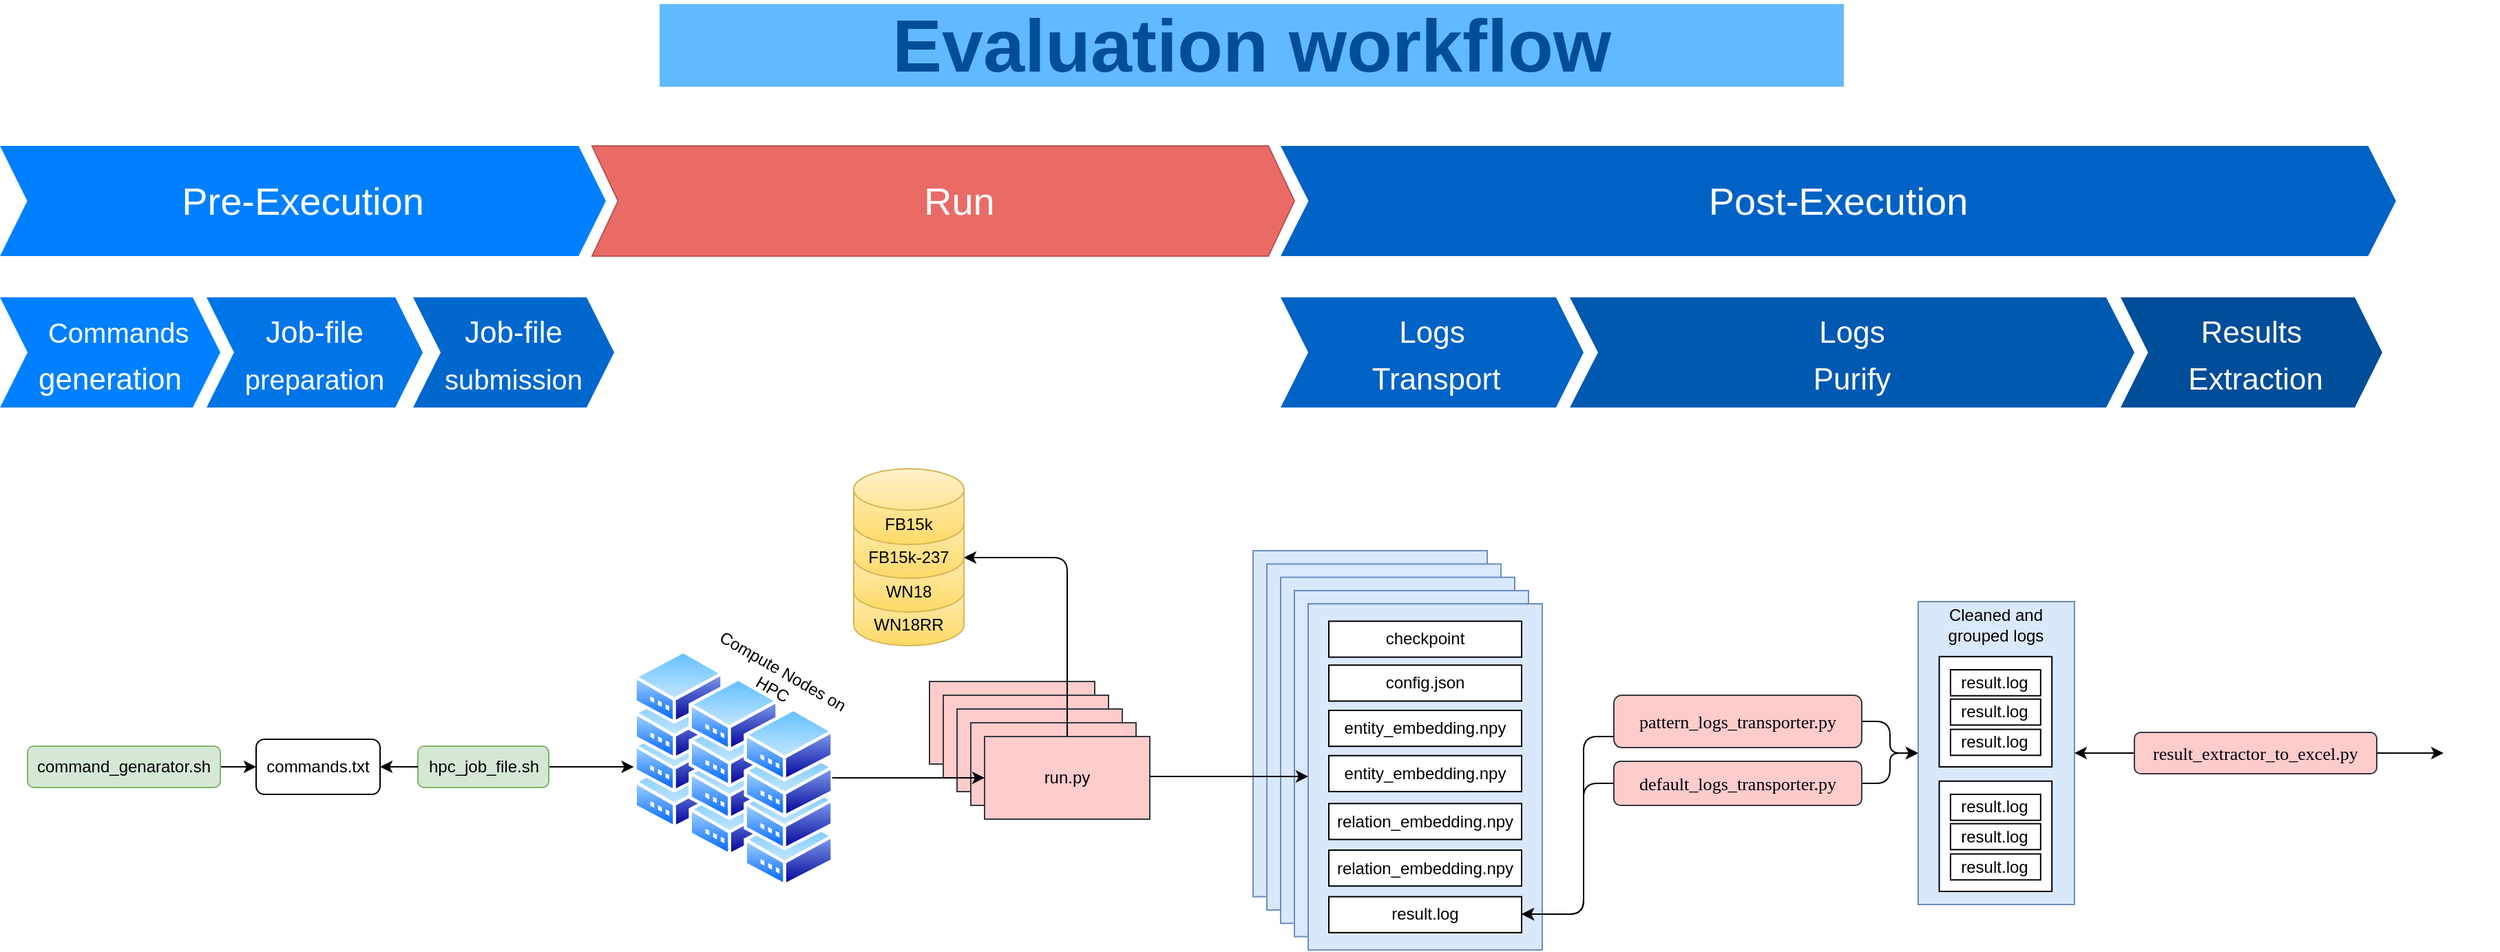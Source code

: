 <mxfile version="13.9.9" type="github">
  <diagram name="Page-1" id="e7e014a7-5840-1c2e-5031-d8a46d1fe8dd">
    <mxGraphModel dx="3146" dy="1958" grid="1" gridSize="10" guides="1" tooltips="1" connect="1" arrows="1" fold="1" page="1" pageScale="1" pageWidth="1169" pageHeight="826" background="#ffffff" math="0" shadow="0">
      <root>
        <mxCell id="0" />
        <mxCell id="1" parent="0" />
        <mxCell id="9wOc5MEG3pKJF_C7wdfZ-104" value="" style="group" vertex="1" connectable="0" parent="1">
          <mxGeometry x="740" y="-16" width="210" height="290" as="geometry" />
        </mxCell>
        <mxCell id="9wOc5MEG3pKJF_C7wdfZ-63" value="" style="group" vertex="1" connectable="0" parent="9wOc5MEG3pKJF_C7wdfZ-104">
          <mxGeometry width="170.0" height="251.333" as="geometry" />
        </mxCell>
        <mxCell id="9wOc5MEG3pKJF_C7wdfZ-58" value="" style="rounded=0;whiteSpace=wrap;html=1;fillColor=#dae8fc;strokeColor=#6c8ebf;" vertex="1" parent="9wOc5MEG3pKJF_C7wdfZ-63">
          <mxGeometry width="170.0" height="251.333" as="geometry" />
        </mxCell>
        <mxCell id="9wOc5MEG3pKJF_C7wdfZ-62" value="" style="group" vertex="1" connectable="0" parent="9wOc5MEG3pKJF_C7wdfZ-63">
          <mxGeometry x="15.0" y="12.567" width="140.0" height="226.2" as="geometry" />
        </mxCell>
        <mxCell id="9wOc5MEG3pKJF_C7wdfZ-52" value="checkpoint" style="rounded=0;whiteSpace=wrap;html=1;" vertex="1" parent="9wOc5MEG3pKJF_C7wdfZ-62">
          <mxGeometry width="140.0" height="26.1" as="geometry" />
        </mxCell>
        <mxCell id="9wOc5MEG3pKJF_C7wdfZ-54" value="config.json" style="rounded=0;whiteSpace=wrap;html=1;" vertex="1" parent="9wOc5MEG3pKJF_C7wdfZ-62">
          <mxGeometry y="31.9" width="140.0" height="26.1" as="geometry" />
        </mxCell>
        <mxCell id="9wOc5MEG3pKJF_C7wdfZ-55" value="entity_embedding.npy" style="rounded=0;whiteSpace=wrap;html=1;" vertex="1" parent="9wOc5MEG3pKJF_C7wdfZ-62">
          <mxGeometry y="64.767" width="140.0" height="26.1" as="geometry" />
        </mxCell>
        <mxCell id="9wOc5MEG3pKJF_C7wdfZ-57" value="entity_embedding.npy" style="rounded=0;whiteSpace=wrap;html=1;" vertex="1" parent="9wOc5MEG3pKJF_C7wdfZ-62">
          <mxGeometry y="97.633" width="140.0" height="26.1" as="geometry" />
        </mxCell>
        <mxCell id="9wOc5MEG3pKJF_C7wdfZ-59" value="relation_embedding.npy" style="rounded=0;whiteSpace=wrap;html=1;" vertex="1" parent="9wOc5MEG3pKJF_C7wdfZ-62">
          <mxGeometry y="132.433" width="140.0" height="26.1" as="geometry" />
        </mxCell>
        <mxCell id="9wOc5MEG3pKJF_C7wdfZ-60" value="relation_embedding.npy" style="rounded=0;whiteSpace=wrap;html=1;" vertex="1" parent="9wOc5MEG3pKJF_C7wdfZ-62">
          <mxGeometry y="166.267" width="140.0" height="26.1" as="geometry" />
        </mxCell>
        <mxCell id="9wOc5MEG3pKJF_C7wdfZ-61" value="result.log" style="rounded=0;whiteSpace=wrap;html=1;" vertex="1" parent="9wOc5MEG3pKJF_C7wdfZ-62">
          <mxGeometry y="200.1" width="140.0" height="26.1" as="geometry" />
        </mxCell>
        <mxCell id="9wOc5MEG3pKJF_C7wdfZ-64" value="" style="group" vertex="1" connectable="0" parent="9wOc5MEG3pKJF_C7wdfZ-104">
          <mxGeometry x="10" y="9.667" width="170.0" height="251.333" as="geometry" />
        </mxCell>
        <mxCell id="9wOc5MEG3pKJF_C7wdfZ-65" value="" style="rounded=0;whiteSpace=wrap;html=1;fillColor=#dae8fc;strokeColor=#6c8ebf;" vertex="1" parent="9wOc5MEG3pKJF_C7wdfZ-64">
          <mxGeometry width="170.0" height="251.333" as="geometry" />
        </mxCell>
        <mxCell id="9wOc5MEG3pKJF_C7wdfZ-66" value="" style="group" vertex="1" connectable="0" parent="9wOc5MEG3pKJF_C7wdfZ-64">
          <mxGeometry x="15.0" y="12.567" width="140.0" height="226.2" as="geometry" />
        </mxCell>
        <mxCell id="9wOc5MEG3pKJF_C7wdfZ-67" value="checkpoint" style="rounded=0;whiteSpace=wrap;html=1;" vertex="1" parent="9wOc5MEG3pKJF_C7wdfZ-66">
          <mxGeometry width="140.0" height="26.1" as="geometry" />
        </mxCell>
        <mxCell id="9wOc5MEG3pKJF_C7wdfZ-68" value="config.json" style="rounded=0;whiteSpace=wrap;html=1;" vertex="1" parent="9wOc5MEG3pKJF_C7wdfZ-66">
          <mxGeometry y="31.9" width="140.0" height="26.1" as="geometry" />
        </mxCell>
        <mxCell id="9wOc5MEG3pKJF_C7wdfZ-69" value="entity_embedding.npy" style="rounded=0;whiteSpace=wrap;html=1;" vertex="1" parent="9wOc5MEG3pKJF_C7wdfZ-66">
          <mxGeometry y="64.767" width="140.0" height="26.1" as="geometry" />
        </mxCell>
        <mxCell id="9wOc5MEG3pKJF_C7wdfZ-70" value="entity_embedding.npy" style="rounded=0;whiteSpace=wrap;html=1;" vertex="1" parent="9wOc5MEG3pKJF_C7wdfZ-66">
          <mxGeometry y="97.633" width="140.0" height="26.1" as="geometry" />
        </mxCell>
        <mxCell id="9wOc5MEG3pKJF_C7wdfZ-71" value="relation_embedding.npy" style="rounded=0;whiteSpace=wrap;html=1;" vertex="1" parent="9wOc5MEG3pKJF_C7wdfZ-66">
          <mxGeometry y="132.433" width="140.0" height="26.1" as="geometry" />
        </mxCell>
        <mxCell id="9wOc5MEG3pKJF_C7wdfZ-72" value="relation_embedding.npy" style="rounded=0;whiteSpace=wrap;html=1;" vertex="1" parent="9wOc5MEG3pKJF_C7wdfZ-66">
          <mxGeometry y="166.267" width="140.0" height="26.1" as="geometry" />
        </mxCell>
        <mxCell id="9wOc5MEG3pKJF_C7wdfZ-73" value="result.log" style="rounded=0;whiteSpace=wrap;html=1;" vertex="1" parent="9wOc5MEG3pKJF_C7wdfZ-66">
          <mxGeometry y="200.1" width="140.0" height="26.1" as="geometry" />
        </mxCell>
        <mxCell id="9wOc5MEG3pKJF_C7wdfZ-74" value="" style="group" vertex="1" connectable="0" parent="9wOc5MEG3pKJF_C7wdfZ-104">
          <mxGeometry x="20" y="19.333" width="170.0" height="251.333" as="geometry" />
        </mxCell>
        <mxCell id="9wOc5MEG3pKJF_C7wdfZ-75" value="" style="rounded=0;whiteSpace=wrap;html=1;fillColor=#dae8fc;strokeColor=#6c8ebf;" vertex="1" parent="9wOc5MEG3pKJF_C7wdfZ-74">
          <mxGeometry width="170.0" height="251.333" as="geometry" />
        </mxCell>
        <mxCell id="9wOc5MEG3pKJF_C7wdfZ-76" value="" style="group" vertex="1" connectable="0" parent="9wOc5MEG3pKJF_C7wdfZ-74">
          <mxGeometry x="15.0" y="12.567" width="140.0" height="226.2" as="geometry" />
        </mxCell>
        <mxCell id="9wOc5MEG3pKJF_C7wdfZ-77" value="checkpoint" style="rounded=0;whiteSpace=wrap;html=1;" vertex="1" parent="9wOc5MEG3pKJF_C7wdfZ-76">
          <mxGeometry width="140.0" height="26.1" as="geometry" />
        </mxCell>
        <mxCell id="9wOc5MEG3pKJF_C7wdfZ-78" value="config.json" style="rounded=0;whiteSpace=wrap;html=1;" vertex="1" parent="9wOc5MEG3pKJF_C7wdfZ-76">
          <mxGeometry y="31.9" width="140.0" height="26.1" as="geometry" />
        </mxCell>
        <mxCell id="9wOc5MEG3pKJF_C7wdfZ-79" value="entity_embedding.npy" style="rounded=0;whiteSpace=wrap;html=1;" vertex="1" parent="9wOc5MEG3pKJF_C7wdfZ-76">
          <mxGeometry y="64.767" width="140.0" height="26.1" as="geometry" />
        </mxCell>
        <mxCell id="9wOc5MEG3pKJF_C7wdfZ-80" value="entity_embedding.npy" style="rounded=0;whiteSpace=wrap;html=1;" vertex="1" parent="9wOc5MEG3pKJF_C7wdfZ-76">
          <mxGeometry y="97.633" width="140.0" height="26.1" as="geometry" />
        </mxCell>
        <mxCell id="9wOc5MEG3pKJF_C7wdfZ-81" value="relation_embedding.npy" style="rounded=0;whiteSpace=wrap;html=1;" vertex="1" parent="9wOc5MEG3pKJF_C7wdfZ-76">
          <mxGeometry y="132.433" width="140.0" height="26.1" as="geometry" />
        </mxCell>
        <mxCell id="9wOc5MEG3pKJF_C7wdfZ-82" value="relation_embedding.npy" style="rounded=0;whiteSpace=wrap;html=1;" vertex="1" parent="9wOc5MEG3pKJF_C7wdfZ-76">
          <mxGeometry y="166.267" width="140.0" height="26.1" as="geometry" />
        </mxCell>
        <mxCell id="9wOc5MEG3pKJF_C7wdfZ-83" value="result.log" style="rounded=0;whiteSpace=wrap;html=1;" vertex="1" parent="9wOc5MEG3pKJF_C7wdfZ-76">
          <mxGeometry y="200.1" width="140.0" height="26.1" as="geometry" />
        </mxCell>
        <mxCell id="9wOc5MEG3pKJF_C7wdfZ-84" value="" style="group" vertex="1" connectable="0" parent="9wOc5MEG3pKJF_C7wdfZ-104">
          <mxGeometry x="30" y="29.0" width="170.0" height="251.333" as="geometry" />
        </mxCell>
        <mxCell id="9wOc5MEG3pKJF_C7wdfZ-85" value="" style="rounded=0;whiteSpace=wrap;html=1;fillColor=#dae8fc;strokeColor=#6c8ebf;" vertex="1" parent="9wOc5MEG3pKJF_C7wdfZ-84">
          <mxGeometry width="170.0" height="251.333" as="geometry" />
        </mxCell>
        <mxCell id="9wOc5MEG3pKJF_C7wdfZ-86" value="" style="group" vertex="1" connectable="0" parent="9wOc5MEG3pKJF_C7wdfZ-84">
          <mxGeometry x="15.0" y="12.567" width="140.0" height="226.2" as="geometry" />
        </mxCell>
        <mxCell id="9wOc5MEG3pKJF_C7wdfZ-87" value="checkpoint" style="rounded=0;whiteSpace=wrap;html=1;" vertex="1" parent="9wOc5MEG3pKJF_C7wdfZ-86">
          <mxGeometry width="140.0" height="26.1" as="geometry" />
        </mxCell>
        <mxCell id="9wOc5MEG3pKJF_C7wdfZ-88" value="config.json" style="rounded=0;whiteSpace=wrap;html=1;" vertex="1" parent="9wOc5MEG3pKJF_C7wdfZ-86">
          <mxGeometry y="31.9" width="140.0" height="26.1" as="geometry" />
        </mxCell>
        <mxCell id="9wOc5MEG3pKJF_C7wdfZ-89" value="entity_embedding.npy" style="rounded=0;whiteSpace=wrap;html=1;" vertex="1" parent="9wOc5MEG3pKJF_C7wdfZ-86">
          <mxGeometry y="64.767" width="140.0" height="26.1" as="geometry" />
        </mxCell>
        <mxCell id="9wOc5MEG3pKJF_C7wdfZ-90" value="entity_embedding.npy" style="rounded=0;whiteSpace=wrap;html=1;" vertex="1" parent="9wOc5MEG3pKJF_C7wdfZ-86">
          <mxGeometry y="97.633" width="140.0" height="26.1" as="geometry" />
        </mxCell>
        <mxCell id="9wOc5MEG3pKJF_C7wdfZ-91" value="relation_embedding.npy" style="rounded=0;whiteSpace=wrap;html=1;" vertex="1" parent="9wOc5MEG3pKJF_C7wdfZ-86">
          <mxGeometry y="132.433" width="140.0" height="26.1" as="geometry" />
        </mxCell>
        <mxCell id="9wOc5MEG3pKJF_C7wdfZ-92" value="relation_embedding.npy" style="rounded=0;whiteSpace=wrap;html=1;" vertex="1" parent="9wOc5MEG3pKJF_C7wdfZ-86">
          <mxGeometry y="166.267" width="140.0" height="26.1" as="geometry" />
        </mxCell>
        <mxCell id="9wOc5MEG3pKJF_C7wdfZ-93" value="result.log" style="rounded=0;whiteSpace=wrap;html=1;" vertex="1" parent="9wOc5MEG3pKJF_C7wdfZ-86">
          <mxGeometry y="200.1" width="140.0" height="26.1" as="geometry" />
        </mxCell>
        <mxCell id="9wOc5MEG3pKJF_C7wdfZ-94" value="" style="group;fillColor=#dae8fc;strokeColor=#6c8ebf;" vertex="1" connectable="0" parent="9wOc5MEG3pKJF_C7wdfZ-104">
          <mxGeometry x="40" y="38.667" width="170.0" height="251.333" as="geometry" />
        </mxCell>
        <mxCell id="9wOc5MEG3pKJF_C7wdfZ-95" value="" style="rounded=0;whiteSpace=wrap;html=1;fillColor=#dae8fc;strokeColor=#6c8ebf;" vertex="1" parent="9wOc5MEG3pKJF_C7wdfZ-94">
          <mxGeometry width="170.0" height="251.333" as="geometry" />
        </mxCell>
        <mxCell id="9wOc5MEG3pKJF_C7wdfZ-96" value="" style="group" vertex="1" connectable="0" parent="9wOc5MEG3pKJF_C7wdfZ-94">
          <mxGeometry x="15.0" y="12.567" width="140.0" height="226.2" as="geometry" />
        </mxCell>
        <mxCell id="9wOc5MEG3pKJF_C7wdfZ-97" value="checkpoint" style="rounded=0;whiteSpace=wrap;html=1;" vertex="1" parent="9wOc5MEG3pKJF_C7wdfZ-96">
          <mxGeometry width="140.0" height="26.1" as="geometry" />
        </mxCell>
        <mxCell id="9wOc5MEG3pKJF_C7wdfZ-98" value="config.json" style="rounded=0;whiteSpace=wrap;html=1;" vertex="1" parent="9wOc5MEG3pKJF_C7wdfZ-96">
          <mxGeometry y="31.9" width="140.0" height="26.1" as="geometry" />
        </mxCell>
        <mxCell id="9wOc5MEG3pKJF_C7wdfZ-99" value="entity_embedding.npy" style="rounded=0;whiteSpace=wrap;html=1;" vertex="1" parent="9wOc5MEG3pKJF_C7wdfZ-96">
          <mxGeometry y="64.767" width="140.0" height="26.1" as="geometry" />
        </mxCell>
        <mxCell id="9wOc5MEG3pKJF_C7wdfZ-100" value="entity_embedding.npy" style="rounded=0;whiteSpace=wrap;html=1;" vertex="1" parent="9wOc5MEG3pKJF_C7wdfZ-96">
          <mxGeometry y="97.633" width="140.0" height="26.1" as="geometry" />
        </mxCell>
        <mxCell id="9wOc5MEG3pKJF_C7wdfZ-101" value="relation_embedding.npy" style="rounded=0;whiteSpace=wrap;html=1;" vertex="1" parent="9wOc5MEG3pKJF_C7wdfZ-96">
          <mxGeometry y="132.433" width="140.0" height="26.1" as="geometry" />
        </mxCell>
        <mxCell id="9wOc5MEG3pKJF_C7wdfZ-102" value="relation_embedding.npy" style="rounded=0;whiteSpace=wrap;html=1;" vertex="1" parent="9wOc5MEG3pKJF_C7wdfZ-96">
          <mxGeometry y="166.267" width="140.0" height="26.1" as="geometry" />
        </mxCell>
        <mxCell id="9wOc5MEG3pKJF_C7wdfZ-103" value="result.log" style="rounded=0;whiteSpace=wrap;html=1;" vertex="1" parent="9wOc5MEG3pKJF_C7wdfZ-96">
          <mxGeometry y="200.1" width="140.0" height="26.1" as="geometry" />
        </mxCell>
        <mxCell id="9wOc5MEG3pKJF_C7wdfZ-108" value="" style="group" vertex="1" connectable="0" parent="1">
          <mxGeometry x="505" y="79" width="160" height="100" as="geometry" />
        </mxCell>
        <mxCell id="9wOc5MEG3pKJF_C7wdfZ-47" value="run.py" style="rounded=0;whiteSpace=wrap;html=1;fillColor=#ffcccc;strokeColor=#36393d;" vertex="1" parent="9wOc5MEG3pKJF_C7wdfZ-108">
          <mxGeometry width="120" height="60" as="geometry" />
        </mxCell>
        <mxCell id="9wOc5MEG3pKJF_C7wdfZ-48" value="run.py" style="rounded=0;whiteSpace=wrap;html=1;fillColor=#ffcccc;strokeColor=#36393d;" vertex="1" parent="9wOc5MEG3pKJF_C7wdfZ-108">
          <mxGeometry x="10" y="10" width="120" height="60" as="geometry" />
        </mxCell>
        <mxCell id="9wOc5MEG3pKJF_C7wdfZ-49" value="run.py" style="rounded=0;whiteSpace=wrap;html=1;fillColor=#ffcccc;strokeColor=#36393d;" vertex="1" parent="9wOc5MEG3pKJF_C7wdfZ-108">
          <mxGeometry x="20" y="20" width="120" height="60" as="geometry" />
        </mxCell>
        <mxCell id="9wOc5MEG3pKJF_C7wdfZ-50" value="run.py" style="rounded=0;whiteSpace=wrap;html=1;fillColor=#ffcccc;strokeColor=#36393d;" vertex="1" parent="9wOc5MEG3pKJF_C7wdfZ-108">
          <mxGeometry x="30" y="30" width="120" height="60" as="geometry" />
        </mxCell>
        <mxCell id="9wOc5MEG3pKJF_C7wdfZ-51" value="run.py" style="rounded=0;whiteSpace=wrap;html=1;fillColor=#ffcccc;strokeColor=#36393d;" vertex="1" parent="9wOc5MEG3pKJF_C7wdfZ-108">
          <mxGeometry x="40" y="40" width="120" height="60" as="geometry" />
        </mxCell>
        <mxCell id="9wOc5MEG3pKJF_C7wdfZ-123" value="" style="group" vertex="1" connectable="0" parent="1">
          <mxGeometry x="290" y="58" width="170" height="170" as="geometry" />
        </mxCell>
        <mxCell id="9wOc5MEG3pKJF_C7wdfZ-115" value="" style="aspect=fixed;perimeter=ellipsePerimeter;html=1;align=center;shadow=0;dashed=0;spacingTop=3;image;image=img/lib/active_directory/shadowed_router.svg;" vertex="1" parent="9wOc5MEG3pKJF_C7wdfZ-123">
          <mxGeometry y="48" width="65.6" height="80" as="geometry" />
        </mxCell>
        <mxCell id="9wOc5MEG3pKJF_C7wdfZ-116" value="" style="aspect=fixed;perimeter=ellipsePerimeter;html=1;align=center;shadow=0;dashed=0;spacingTop=3;image;image=img/lib/active_directory/shadowed_router.svg;" vertex="1" parent="9wOc5MEG3pKJF_C7wdfZ-123">
          <mxGeometry y="-2" width="65.6" height="80" as="geometry" />
        </mxCell>
        <mxCell id="9wOc5MEG3pKJF_C7wdfZ-118" value="" style="aspect=fixed;perimeter=ellipsePerimeter;html=1;align=center;shadow=0;dashed=0;spacingTop=3;image;image=img/lib/active_directory/shadowed_router.svg;" vertex="1" parent="9wOc5MEG3pKJF_C7wdfZ-123">
          <mxGeometry x="40" y="68" width="65.6" height="80" as="geometry" />
        </mxCell>
        <mxCell id="9wOc5MEG3pKJF_C7wdfZ-119" value="" style="aspect=fixed;perimeter=ellipsePerimeter;html=1;align=center;shadow=0;dashed=0;spacingTop=3;image;image=img/lib/active_directory/shadowed_router.svg;" vertex="1" parent="9wOc5MEG3pKJF_C7wdfZ-123">
          <mxGeometry x="40" y="18" width="65.6" height="80" as="geometry" />
        </mxCell>
        <mxCell id="9wOc5MEG3pKJF_C7wdfZ-120" value="" style="aspect=fixed;perimeter=ellipsePerimeter;html=1;align=center;shadow=0;dashed=0;spacingTop=3;image;image=img/lib/active_directory/shadowed_router.svg;" vertex="1" parent="9wOc5MEG3pKJF_C7wdfZ-123">
          <mxGeometry x="80" y="90" width="65.6" height="80" as="geometry" />
        </mxCell>
        <mxCell id="9wOc5MEG3pKJF_C7wdfZ-121" value="" style="aspect=fixed;perimeter=ellipsePerimeter;html=1;align=center;shadow=0;dashed=0;spacingTop=3;image;image=img/lib/active_directory/shadowed_router.svg;" vertex="1" parent="9wOc5MEG3pKJF_C7wdfZ-123">
          <mxGeometry x="80" y="40" width="65.6" height="80" as="geometry" />
        </mxCell>
        <mxCell id="9wOc5MEG3pKJF_C7wdfZ-152" value="" style="group" vertex="1" connectable="0" parent="1">
          <mxGeometry x="450" y="-51" width="80" height="104" as="geometry" />
        </mxCell>
        <mxCell id="9wOc5MEG3pKJF_C7wdfZ-136" value="&lt;span style=&quot;color: rgb(0 , 0 , 0) ; font-family: &amp;#34;helvetica&amp;#34; ; font-size: 12px ; font-style: normal ; font-weight: 400 ; letter-spacing: normal ; text-align: center ; text-indent: 0px ; text-transform: none ; word-spacing: 0px ; display: inline ; float: none&quot;&gt;WN18RR&lt;/span&gt;" style="shape=cylinder3;whiteSpace=wrap;html=1;boundedLbl=1;backgroundOutline=1;size=15;gradientColor=#ffd966;fillColor=#fff2cc;strokeColor=#d6b656;" vertex="1" parent="9wOc5MEG3pKJF_C7wdfZ-152">
          <mxGeometry y="49" width="80" height="55" as="geometry" />
        </mxCell>
        <mxCell id="9wOc5MEG3pKJF_C7wdfZ-137" value="&lt;span style=&quot;color: rgb(0 , 0 , 0) ; font-family: &amp;#34;helvetica&amp;#34; ; font-size: 12px ; font-style: normal ; font-weight: 400 ; letter-spacing: normal ; text-align: center ; text-indent: 0px ; text-transform: none ; word-spacing: 0px ; display: inline ; float: none&quot;&gt;WN18&lt;/span&gt;" style="shape=cylinder3;whiteSpace=wrap;html=1;boundedLbl=1;backgroundOutline=1;size=15;gradientColor=#ffd966;fillColor=#fff2cc;strokeColor=#d6b656;" vertex="1" parent="9wOc5MEG3pKJF_C7wdfZ-152">
          <mxGeometry y="24.5" width="80" height="55" as="geometry" />
        </mxCell>
        <mxCell id="9wOc5MEG3pKJF_C7wdfZ-138" value="&lt;span style=&quot;color: rgb(0 , 0 , 0) ; font-family: &amp;#34;helvetica&amp;#34; ; font-size: 12px ; font-style: normal ; font-weight: 400 ; letter-spacing: normal ; text-align: center ; text-indent: 0px ; text-transform: none ; word-spacing: 0px ; display: inline ; float: none&quot;&gt;FB15k-237&lt;/span&gt;" style="shape=cylinder3;whiteSpace=wrap;html=1;boundedLbl=1;backgroundOutline=1;size=15;fillColor=#fff2cc;strokeColor=#d6b656;gradientColor=#ffd966;" vertex="1" parent="9wOc5MEG3pKJF_C7wdfZ-152">
          <mxGeometry width="80" height="55" as="geometry" />
        </mxCell>
        <mxCell id="9wOc5MEG3pKJF_C7wdfZ-151" value="&lt;span style=&quot;color: rgb(0 , 0 , 0) ; font-family: &amp;#34;helvetica&amp;#34; ; font-size: 12px ; font-style: normal ; font-weight: 400 ; letter-spacing: normal ; text-align: center ; text-indent: 0px ; text-transform: none ; word-spacing: 0px ; display: inline ; float: none&quot;&gt;FB15k&lt;/span&gt;" style="shape=cylinder3;whiteSpace=wrap;html=1;boundedLbl=1;backgroundOutline=1;size=15;fillColor=#fff2cc;strokeColor=#d6b656;gradientColor=#ffd966;" vertex="1" parent="9wOc5MEG3pKJF_C7wdfZ-152">
          <mxGeometry y="-24.5" width="80" height="55" as="geometry" />
        </mxCell>
        <mxCell id="9wOc5MEG3pKJF_C7wdfZ-216" value="" style="edgeStyle=orthogonalEdgeStyle;rounded=1;orthogonalLoop=1;jettySize=auto;html=1;" edge="1" parent="1" source="9wOc5MEG3pKJF_C7wdfZ-41" target="9wOc5MEG3pKJF_C7wdfZ-42">
          <mxGeometry relative="1" as="geometry" />
        </mxCell>
        <mxCell id="9wOc5MEG3pKJF_C7wdfZ-41" value="command_genarator.sh" style="rounded=1;whiteSpace=wrap;html=1;fillColor=#d5e8d4;strokeColor=#82b366;" vertex="1" parent="1">
          <mxGeometry x="-150" y="126" width="140" height="30" as="geometry" />
        </mxCell>
        <mxCell id="9wOc5MEG3pKJF_C7wdfZ-42" value="commands.txt" style="rounded=1;whiteSpace=wrap;html=1;" vertex="1" parent="1">
          <mxGeometry x="16" y="121" width="90" height="40" as="geometry" />
        </mxCell>
        <mxCell id="9wOc5MEG3pKJF_C7wdfZ-219" style="edgeStyle=orthogonalEdgeStyle;rounded=1;orthogonalLoop=1;jettySize=auto;html=1;" edge="1" parent="1" source="9wOc5MEG3pKJF_C7wdfZ-44" target="9wOc5MEG3pKJF_C7wdfZ-115">
          <mxGeometry relative="1" as="geometry">
            <Array as="points">
              <mxPoint x="280" y="141" />
              <mxPoint x="280" y="141" />
            </Array>
          </mxGeometry>
        </mxCell>
        <mxCell id="9wOc5MEG3pKJF_C7wdfZ-44" value="hpc_job_file.sh" style="rounded=1;whiteSpace=wrap;html=1;fillColor=#d5e8d4;strokeColor=#82b366;" vertex="1" parent="1">
          <mxGeometry x="133.5" y="126" width="95" height="30" as="geometry" />
        </mxCell>
        <mxCell id="9wOc5MEG3pKJF_C7wdfZ-45" value="" style="edgeStyle=orthogonalEdgeStyle;rounded=0;orthogonalLoop=1;jettySize=auto;html=1;" edge="1" parent="1" source="9wOc5MEG3pKJF_C7wdfZ-44" target="9wOc5MEG3pKJF_C7wdfZ-42">
          <mxGeometry x="158.5" y="364" as="geometry" />
        </mxCell>
        <mxCell id="9wOc5MEG3pKJF_C7wdfZ-164" style="edgeStyle=orthogonalEdgeStyle;rounded=1;orthogonalLoop=1;jettySize=auto;html=1;" edge="1" parent="1" source="9wOc5MEG3pKJF_C7wdfZ-158" target="9wOc5MEG3pKJF_C7wdfZ-103">
          <mxGeometry relative="1" as="geometry">
            <Array as="points">
              <mxPoint x="1130" y="119" />
              <mxPoint x="980" y="119" />
              <mxPoint x="980" y="248" />
            </Array>
          </mxGeometry>
        </mxCell>
        <mxCell id="9wOc5MEG3pKJF_C7wdfZ-202" style="edgeStyle=orthogonalEdgeStyle;rounded=1;orthogonalLoop=1;jettySize=auto;html=1;" edge="1" parent="1" source="9wOc5MEG3pKJF_C7wdfZ-158" target="9wOc5MEG3pKJF_C7wdfZ-195">
          <mxGeometry relative="1" as="geometry" />
        </mxCell>
        <mxCell id="9wOc5MEG3pKJF_C7wdfZ-158" value="&lt;pre style=&quot;font-family: &amp;#34;.applesystemuifont&amp;#34; ; font-size: 9.8pt&quot;&gt;pattern_logs_transporter.py&lt;/pre&gt;" style="rounded=1;whiteSpace=wrap;html=1;fillColor=#ffcccc;strokeColor=#36393d;" vertex="1" parent="1">
          <mxGeometry x="1002" y="89" width="180" height="38" as="geometry" />
        </mxCell>
        <mxCell id="9wOc5MEG3pKJF_C7wdfZ-165" style="edgeStyle=orthogonalEdgeStyle;rounded=1;orthogonalLoop=1;jettySize=auto;html=1;" edge="1" parent="1" source="9wOc5MEG3pKJF_C7wdfZ-159" target="9wOc5MEG3pKJF_C7wdfZ-103">
          <mxGeometry relative="1" as="geometry">
            <Array as="points">
              <mxPoint x="980" y="153" />
              <mxPoint x="980" y="248" />
            </Array>
          </mxGeometry>
        </mxCell>
        <mxCell id="9wOc5MEG3pKJF_C7wdfZ-201" style="edgeStyle=orthogonalEdgeStyle;rounded=1;orthogonalLoop=1;jettySize=auto;html=1;" edge="1" parent="1" source="9wOc5MEG3pKJF_C7wdfZ-159" target="9wOc5MEG3pKJF_C7wdfZ-195">
          <mxGeometry relative="1" as="geometry" />
        </mxCell>
        <mxCell id="9wOc5MEG3pKJF_C7wdfZ-159" value="&lt;pre style=&quot;font-family: &amp;#34;.applesystemuifont&amp;#34; ; font-size: 9.8pt&quot;&gt;default_logs_transporter.py&lt;/pre&gt;" style="rounded=1;whiteSpace=wrap;html=1;fillColor=#ffcccc;strokeColor=#36393d;" vertex="1" parent="1">
          <mxGeometry x="1002" y="137" width="180" height="32" as="geometry" />
        </mxCell>
        <mxCell id="9wOc5MEG3pKJF_C7wdfZ-198" value="" style="group" vertex="1" connectable="0" parent="1">
          <mxGeometry x="1223" y="21" width="166.53" height="231.15" as="geometry" />
        </mxCell>
        <mxCell id="9wOc5MEG3pKJF_C7wdfZ-195" value="" style="rounded=0;whiteSpace=wrap;html=1;fillColor=#dae8fc;strokeColor=#6c8ebf;" vertex="1" parent="9wOc5MEG3pKJF_C7wdfZ-198">
          <mxGeometry width="113.46" height="220" as="geometry" />
        </mxCell>
        <mxCell id="9wOc5MEG3pKJF_C7wdfZ-185" value="" style="group" vertex="1" connectable="0" parent="9wOc5MEG3pKJF_C7wdfZ-198">
          <mxGeometry x="23.46" y="49.5" width="143.07" height="181.65" as="geometry" />
        </mxCell>
        <mxCell id="9wOc5MEG3pKJF_C7wdfZ-169" value="" style="group" vertex="1" connectable="0" parent="9wOc5MEG3pKJF_C7wdfZ-185">
          <mxGeometry y="60" width="101.82" height="121.65" as="geometry" />
        </mxCell>
        <mxCell id="9wOc5MEG3pKJF_C7wdfZ-171" value="" style="group" vertex="1" connectable="0" parent="9wOc5MEG3pKJF_C7wdfZ-185">
          <mxGeometry y="90.5" width="96.138" height="90.483" as="geometry" />
        </mxCell>
        <mxCell id="9wOc5MEG3pKJF_C7wdfZ-172" value="" style="rounded=0;whiteSpace=wrap;html=1;" vertex="1" parent="9wOc5MEG3pKJF_C7wdfZ-171">
          <mxGeometry x="-8.182" y="-9.597" width="81.818" height="80.097" as="geometry" />
        </mxCell>
        <mxCell id="9wOc5MEG3pKJF_C7wdfZ-173" value="result.log" style="rounded=0;whiteSpace=wrap;html=1;" vertex="1" parent="9wOc5MEG3pKJF_C7wdfZ-171">
          <mxGeometry width="65.455" height="18.848" as="geometry" />
        </mxCell>
        <mxCell id="9wOc5MEG3pKJF_C7wdfZ-174" value="result.log" style="rounded=0;whiteSpace=wrap;html=1;" vertex="1" parent="9wOc5MEG3pKJF_C7wdfZ-171">
          <mxGeometry y="21.291" width="65.455" height="18.848" as="geometry" />
        </mxCell>
        <mxCell id="9wOc5MEG3pKJF_C7wdfZ-175" value="result.log" style="rounded=0;whiteSpace=wrap;html=1;" vertex="1" parent="9wOc5MEG3pKJF_C7wdfZ-171">
          <mxGeometry y="43.28" width="65.455" height="18.848" as="geometry" />
        </mxCell>
        <mxCell id="9wOc5MEG3pKJF_C7wdfZ-189" value="" style="group" vertex="1" connectable="0" parent="9wOc5MEG3pKJF_C7wdfZ-185">
          <mxGeometry y="0.02" width="143.07" height="170.963" as="geometry" />
        </mxCell>
        <mxCell id="9wOc5MEG3pKJF_C7wdfZ-190" value="" style="rounded=0;whiteSpace=wrap;html=1;" vertex="1" parent="9wOc5MEG3pKJF_C7wdfZ-189">
          <mxGeometry x="-8.182" y="-9.597" width="81.818" height="80.097" as="geometry" />
        </mxCell>
        <mxCell id="9wOc5MEG3pKJF_C7wdfZ-191" value="result.log" style="rounded=0;whiteSpace=wrap;html=1;" vertex="1" parent="9wOc5MEG3pKJF_C7wdfZ-189">
          <mxGeometry width="65.455" height="18.848" as="geometry" />
        </mxCell>
        <mxCell id="9wOc5MEG3pKJF_C7wdfZ-192" value="result.log" style="rounded=0;whiteSpace=wrap;html=1;" vertex="1" parent="9wOc5MEG3pKJF_C7wdfZ-189">
          <mxGeometry y="21.291" width="65.455" height="18.848" as="geometry" />
        </mxCell>
        <mxCell id="9wOc5MEG3pKJF_C7wdfZ-193" value="result.log" style="rounded=0;whiteSpace=wrap;html=1;" vertex="1" parent="9wOc5MEG3pKJF_C7wdfZ-189">
          <mxGeometry y="43.28" width="65.455" height="18.848" as="geometry" />
        </mxCell>
        <mxCell id="9wOc5MEG3pKJF_C7wdfZ-196" value="Cleaned and grouped logs" style="text;html=1;strokeColor=none;fillColor=none;align=center;verticalAlign=middle;whiteSpace=wrap;rounded=0;" vertex="1" parent="9wOc5MEG3pKJF_C7wdfZ-198">
          <mxGeometry x="18.37" y="7" width="76.73" height="20" as="geometry" />
        </mxCell>
        <mxCell id="9wOc5MEG3pKJF_C7wdfZ-199" style="edgeStyle=orthogonalEdgeStyle;rounded=1;orthogonalLoop=1;jettySize=auto;html=1;exitX=0.5;exitY=0;exitDx=0;exitDy=0;entryX=1;entryY=1;entryDx=0;entryDy=-15;entryPerimeter=0;" edge="1" parent="1" source="9wOc5MEG3pKJF_C7wdfZ-51" target="9wOc5MEG3pKJF_C7wdfZ-138">
          <mxGeometry relative="1" as="geometry" />
        </mxCell>
        <mxCell id="9wOc5MEG3pKJF_C7wdfZ-203" style="edgeStyle=orthogonalEdgeStyle;rounded=1;orthogonalLoop=1;jettySize=auto;html=1;" edge="1" parent="1" source="9wOc5MEG3pKJF_C7wdfZ-200" target="9wOc5MEG3pKJF_C7wdfZ-195">
          <mxGeometry relative="1" as="geometry" />
        </mxCell>
        <mxCell id="9wOc5MEG3pKJF_C7wdfZ-200" value="&lt;pre style=&quot;font-family: &amp;#34;.applesystemuifont&amp;#34; ; font-size: 9.8pt&quot;&gt;result_extractor_to_excel.py&lt;/pre&gt;" style="rounded=1;whiteSpace=wrap;html=1;fillColor=#ffcccc;strokeColor=#36393d;" vertex="1" parent="1">
          <mxGeometry x="1380" y="116" width="176" height="30" as="geometry" />
        </mxCell>
        <mxCell id="9wOc5MEG3pKJF_C7wdfZ-209" value="" style="group" vertex="1" connectable="0" parent="1">
          <mxGeometry x="1577" y="84" width="67.5" height="67" as="geometry" />
        </mxCell>
        <mxCell id="9wOc5MEG3pKJF_C7wdfZ-204" value="" style="shape=image;html=1;verticalAlign=top;verticalLabelPosition=bottom;labelBackgroundColor=#ffffff;imageAspect=0;aspect=fixed;image=https://cdn3.iconfinder.com/data/icons/logos-brands-3/24/logo_brand_brands_logos_excel-128.png" vertex="1" parent="9wOc5MEG3pKJF_C7wdfZ-209">
          <mxGeometry width="40" height="40" as="geometry" />
        </mxCell>
        <mxCell id="9wOc5MEG3pKJF_C7wdfZ-206" value="" style="shape=image;html=1;verticalAlign=top;verticalLabelPosition=bottom;labelBackgroundColor=#ffffff;imageAspect=0;aspect=fixed;image=https://cdn3.iconfinder.com/data/icons/logos-brands-3/24/logo_brand_brands_logos_excel-128.png" vertex="1" parent="9wOc5MEG3pKJF_C7wdfZ-209">
          <mxGeometry x="9" y="7" width="40" height="40" as="geometry" />
        </mxCell>
        <mxCell id="9wOc5MEG3pKJF_C7wdfZ-207" value="" style="shape=image;html=1;verticalAlign=top;verticalLabelPosition=bottom;labelBackgroundColor=#ffffff;imageAspect=0;aspect=fixed;image=https://cdn3.iconfinder.com/data/icons/logos-brands-3/24/logo_brand_brands_logos_excel-128.png" vertex="1" parent="9wOc5MEG3pKJF_C7wdfZ-209">
          <mxGeometry x="18" y="17" width="40" height="40" as="geometry" />
        </mxCell>
        <mxCell id="9wOc5MEG3pKJF_C7wdfZ-205" value="" style="shape=image;html=1;verticalAlign=top;verticalLabelPosition=bottom;labelBackgroundColor=#ffffff;imageAspect=0;aspect=fixed;image=https://cdn3.iconfinder.com/data/icons/logos-brands-3/24/logo_brand_brands_logos_excel-128.png" vertex="1" parent="9wOc5MEG3pKJF_C7wdfZ-209">
          <mxGeometry x="27.5" y="27" width="40" height="40" as="geometry" />
        </mxCell>
        <mxCell id="9wOc5MEG3pKJF_C7wdfZ-210" style="edgeStyle=orthogonalEdgeStyle;rounded=1;orthogonalLoop=1;jettySize=auto;html=1;" edge="1" parent="1" source="9wOc5MEG3pKJF_C7wdfZ-51" target="9wOc5MEG3pKJF_C7wdfZ-95">
          <mxGeometry relative="1" as="geometry">
            <Array as="points">
              <mxPoint x="710" y="148" />
              <mxPoint x="710" y="148" />
            </Array>
          </mxGeometry>
        </mxCell>
        <mxCell id="9wOc5MEG3pKJF_C7wdfZ-156" value="Compute Nodes on HPC" style="text;html=1;strokeColor=none;fillColor=none;align=center;verticalAlign=middle;whiteSpace=wrap;rounded=0;rotation=30;" vertex="1" parent="1">
          <mxGeometry x="330" y="68" width="130" height="20" as="geometry" />
        </mxCell>
        <mxCell id="9wOc5MEG3pKJF_C7wdfZ-215" style="edgeStyle=orthogonalEdgeStyle;rounded=1;orthogonalLoop=1;jettySize=auto;html=1;" edge="1" parent="1" source="9wOc5MEG3pKJF_C7wdfZ-200" target="9wOc5MEG3pKJF_C7wdfZ-205">
          <mxGeometry relative="1" as="geometry" />
        </mxCell>
        <mxCell id="9wOc5MEG3pKJF_C7wdfZ-220" style="edgeStyle=orthogonalEdgeStyle;rounded=1;orthogonalLoop=1;jettySize=auto;html=1;" edge="1" parent="1" source="9wOc5MEG3pKJF_C7wdfZ-121" target="9wOc5MEG3pKJF_C7wdfZ-51">
          <mxGeometry relative="1" as="geometry">
            <mxPoint x="500" y="138.0" as="targetPoint" />
            <Array as="points">
              <mxPoint x="460" y="149" />
              <mxPoint x="460" y="149" />
            </Array>
          </mxGeometry>
        </mxCell>
        <mxCell id="9wOc5MEG3pKJF_C7wdfZ-226" value="Evaluation workflow" style="text;html=1;strokeColor=none;fillColor=#61BAFF;align=center;verticalAlign=middle;whiteSpace=wrap;fontSize=54;fontStyle=1;fontColor=#004D99;" vertex="1" parent="1">
          <mxGeometry x="309" y="-413" width="860" height="60" as="geometry" />
        </mxCell>
        <mxCell id="9wOc5MEG3pKJF_C7wdfZ-227" value="Pre-Execution" style="shape=step;whiteSpace=wrap;html=1;fontSize=28;fillColor=#0080FF;fontColor=#FFFFFF;strokeColor=none;size=0.045;" vertex="1" parent="1">
          <mxGeometry x="-170" y="-310" width="440" height="80" as="geometry" />
        </mxCell>
        <mxCell id="9wOc5MEG3pKJF_C7wdfZ-228" value="&lt;font style=&quot;font-size: 22px&quot;&gt;&amp;nbsp; &lt;/font&gt;&lt;font&gt;&lt;font style=&quot;font-size: 20px&quot;&gt;Commands&lt;/font&gt;&lt;br&gt;&lt;span style=&quot;font-size: 22px&quot;&gt;generation&lt;/span&gt;&lt;/font&gt;" style="shape=step;whiteSpace=wrap;html=1;fontSize=28;fillColor=#0080FF;fontColor=#FFFFFF;strokeColor=none;size=0.125;" vertex="1" parent="1">
          <mxGeometry x="-170" y="-200" width="160" height="80" as="geometry" />
        </mxCell>
        <mxCell id="9wOc5MEG3pKJF_C7wdfZ-229" value="&lt;font style=&quot;font-size: 22px&quot;&gt;Job-file &lt;/font&gt;&lt;font style=&quot;font-size: 20px&quot;&gt;preparation&lt;/font&gt;" style="shape=step;whiteSpace=wrap;html=1;fontSize=28;fillColor=#0075E8;fontColor=#FFFFFF;strokeColor=none;size=0.127;" vertex="1" parent="1">
          <mxGeometry x="-20" y="-200" width="157" height="80" as="geometry" />
        </mxCell>
        <mxCell id="9wOc5MEG3pKJF_C7wdfZ-230" value="&lt;span style=&quot;font-size: 22px&quot;&gt;Job-file &lt;/span&gt;&lt;font style=&quot;font-size: 20px&quot;&gt;submission&lt;/font&gt;" style="shape=step;whiteSpace=wrap;html=1;fontSize=28;fillColor=#0067CC;fontColor=#FFFFFF;strokeColor=none;size=0.137;" vertex="1" parent="1">
          <mxGeometry x="130" y="-200" width="146" height="80" as="geometry" />
        </mxCell>
        <mxCell id="9wOc5MEG3pKJF_C7wdfZ-231" value="Post-Execution" style="shape=step;whiteSpace=wrap;html=1;fontSize=28;fillColor=#0062C4;fontColor=#FFFFFF;strokeColor=none;size=0.025;" vertex="1" parent="1">
          <mxGeometry x="760" y="-310" width="810" height="80" as="geometry" />
        </mxCell>
        <mxCell id="9wOc5MEG3pKJF_C7wdfZ-232" value="&lt;font style=&quot;font-size: 22px&quot;&gt;Logs&lt;br&gt;&amp;nbsp;Transport&lt;/font&gt;" style="shape=step;whiteSpace=wrap;html=1;fontSize=28;fillColor=#0062C4;fontColor=#FFFFFF;strokeColor=none;size=0.091;" vertex="1" parent="1">
          <mxGeometry x="760" y="-200" width="220" height="80" as="geometry" />
        </mxCell>
        <mxCell id="9wOc5MEG3pKJF_C7wdfZ-233" value="&lt;font style=&quot;font-size: 22px&quot;&gt;Logs&lt;br&gt;Purify&lt;/font&gt;" style="shape=step;whiteSpace=wrap;html=1;fontSize=28;fillColor=#0059B0;fontColor=#FFFFFF;strokeColor=none;size=0.05;" vertex="1" parent="1">
          <mxGeometry x="970" y="-200" width="410" height="80" as="geometry" />
        </mxCell>
        <mxCell id="9wOc5MEG3pKJF_C7wdfZ-234" value="&lt;font style=&quot;font-size: 22px&quot;&gt;Results&lt;br&gt;&amp;nbsp;Extraction&lt;/font&gt;" style="shape=step;whiteSpace=wrap;html=1;fontSize=28;fillColor=#004D99;fontColor=#FFFFFF;strokeColor=none;size=0.105;" vertex="1" parent="1">
          <mxGeometry x="1370" y="-200" width="190" height="80" as="geometry" />
        </mxCell>
        <mxCell id="9wOc5MEG3pKJF_C7wdfZ-235" value="&lt;font color=&quot;#ffffff&quot; style=&quot;font-size: 28px&quot;&gt;&amp;nbsp; &amp;nbsp;Run&lt;/font&gt;" style="shape=step;whiteSpace=wrap;html=1;fontSize=28;strokeColor=#b85450;size=0.037;fillColor=#EA6B66;" vertex="1" parent="1">
          <mxGeometry x="260" y="-310" width="510" height="80" as="geometry" />
        </mxCell>
      </root>
    </mxGraphModel>
  </diagram>
</mxfile>
